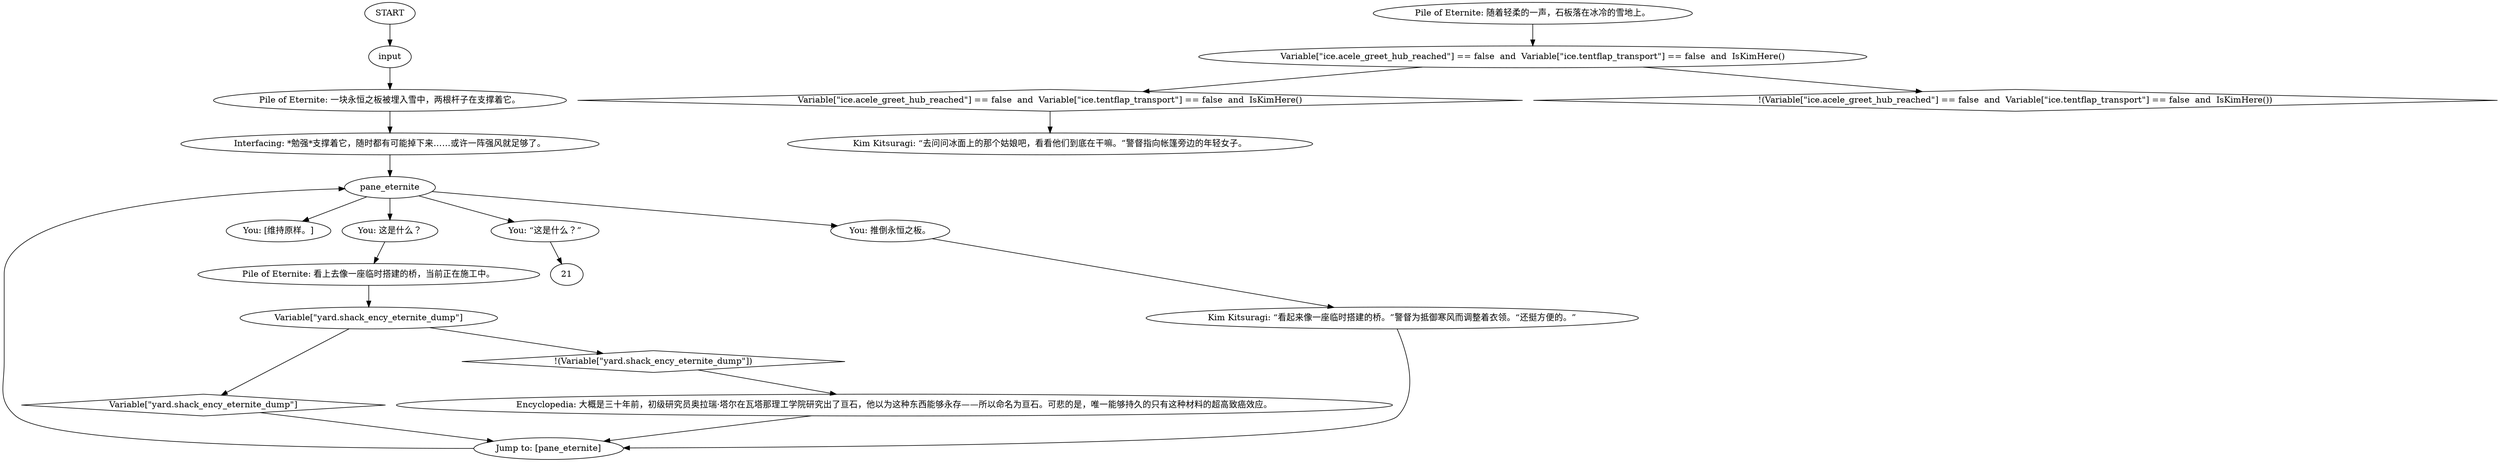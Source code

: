 # ICE / ETERNITE
# this dialogue for pushing over eternite for you know very darksoulsy shortcut, yes, gut design.
# ==================================================
digraph G {
	  0 [label="START"];
	  1 [label="input"];
	  2 [label="You: [维持原样。]"];
	  3 [label="Variable[\"ice.acele_greet_hub_reached\"] == false  and  Variable[\"ice.tentflap_transport\"] == false  and  IsKimHere()"];
	  4 [label="Variable[\"ice.acele_greet_hub_reached\"] == false  and  Variable[\"ice.tentflap_transport\"] == false  and  IsKimHere()", shape=diamond];
	  5 [label="!(Variable[\"ice.acele_greet_hub_reached\"] == false  and  Variable[\"ice.tentflap_transport\"] == false  and  IsKimHere())", shape=diamond];
	  6 [label="Kim Kitsuragi: “去问问冰面上的那个姑娘吧，看看他们到底在干嘛。”警督指向帐篷旁边的年轻女子。"];
	  7 [label="Variable[\"yard.shack_ency_eternite_dump\"]"];
	  8 [label="Variable[\"yard.shack_ency_eternite_dump\"]", shape=diamond];
	  9 [label="!(Variable[\"yard.shack_ency_eternite_dump\"])", shape=diamond];
	  10 [label="Pile of Eternite: 一块永恒之板被埋入雪中，两根杆子在支撑着它。"];
	  11 [label="Interfacing: *勉强*支撑着它，随时都有可能掉下来……或许一阵强风就足够了。"];
	  12 [label="You: 这是什么？"];
	  13 [label="Pile of Eternite: 看上去像一座临时搭建的桥，当前正在施工中。"];
	  14 [label="Jump to: [pane_eternite]"];
	  15 [label="You: “这是什么？”"];
	  16 [label="You: 推倒永恒之板。"];
	  17 [label="Encyclopedia: 大概是三十年前，初级研究员奥拉瑞·塔尔在瓦塔那理工学院研究出了亘石，他以为这种东西能够永存——所以命名为亘石。可悲的是，唯一能够持久的只有这种材料的超高致癌效应。"];
	  18 [label="pane_eternite"];
	  19 [label="Pile of Eternite: 随着轻柔的一声，石板落在冰冷的雪地上。"];
	  20 [label="Kim Kitsuragi: “看起来像一座临时搭建的桥。”警督为抵御寒风而调整着衣领。“还挺方便的。”"];
	  0 -> 1
	  1 -> 10
	  3 -> 4
	  3 -> 5
	  4 -> 6
	  7 -> 8
	  7 -> 9
	  8 -> 14
	  9 -> 17
	  10 -> 11
	  11 -> 18
	  12 -> 13
	  13 -> 7
	  14 -> 18
	  15 -> 21
	  16 -> 20
	  17 -> 14
	  18 -> 16
	  18 -> 2
	  18 -> 12
	  18 -> 15
	  19 -> 3
	  20 -> 14
}

